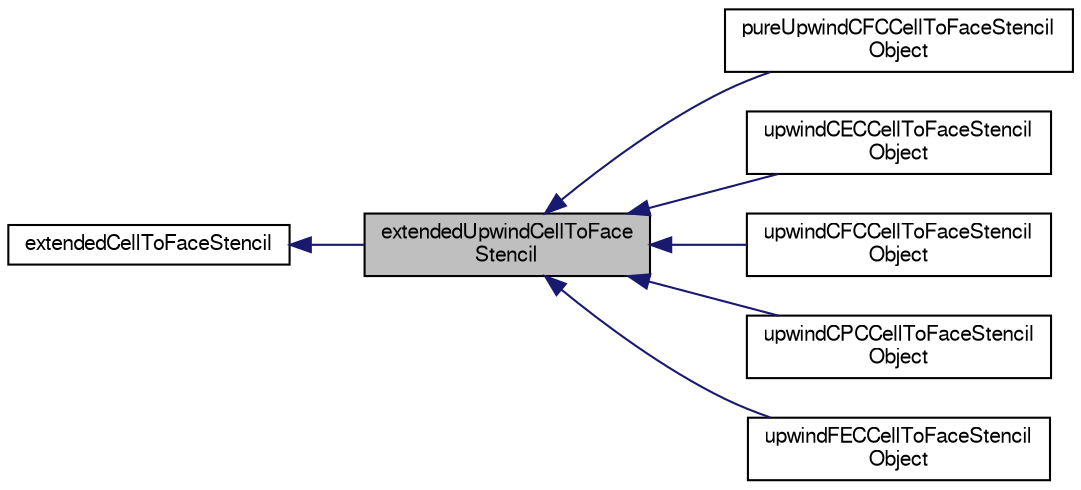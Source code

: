 digraph "extendedUpwindCellToFaceStencil"
{
  bgcolor="transparent";
  edge [fontname="FreeSans",fontsize="10",labelfontname="FreeSans",labelfontsize="10"];
  node [fontname="FreeSans",fontsize="10",shape=record];
  rankdir="LR";
  Node0 [label="extendedUpwindCellToFace\lStencil",height=0.2,width=0.4,color="black", fillcolor="grey75", style="filled", fontcolor="black"];
  Node1 -> Node0 [dir="back",color="midnightblue",fontsize="10",style="solid",fontname="FreeSans"];
  Node1 [label="extendedCellToFaceStencil",height=0.2,width=0.4,color="black",URL="$a22670.html",tooltip="Calculates/constains the extended cell-to-face stencil. "];
  Node0 -> Node2 [dir="back",color="midnightblue",fontsize="10",style="solid",fontname="FreeSans"];
  Node2 [label="pureUpwindCFCCellToFaceStencil\lObject",height=0.2,width=0.4,color="black",URL="$a22722.html"];
  Node0 -> Node3 [dir="back",color="midnightblue",fontsize="10",style="solid",fontname="FreeSans"];
  Node3 [label="upwindCECCellToFaceStencil\lObject",height=0.2,width=0.4,color="black",URL="$a22726.html"];
  Node0 -> Node4 [dir="back",color="midnightblue",fontsize="10",style="solid",fontname="FreeSans"];
  Node4 [label="upwindCFCCellToFaceStencil\lObject",height=0.2,width=0.4,color="black",URL="$a22730.html"];
  Node0 -> Node5 [dir="back",color="midnightblue",fontsize="10",style="solid",fontname="FreeSans"];
  Node5 [label="upwindCPCCellToFaceStencil\lObject",height=0.2,width=0.4,color="black",URL="$a22734.html"];
  Node0 -> Node6 [dir="back",color="midnightblue",fontsize="10",style="solid",fontname="FreeSans"];
  Node6 [label="upwindFECCellToFaceStencil\lObject",height=0.2,width=0.4,color="black",URL="$a22738.html"];
}
